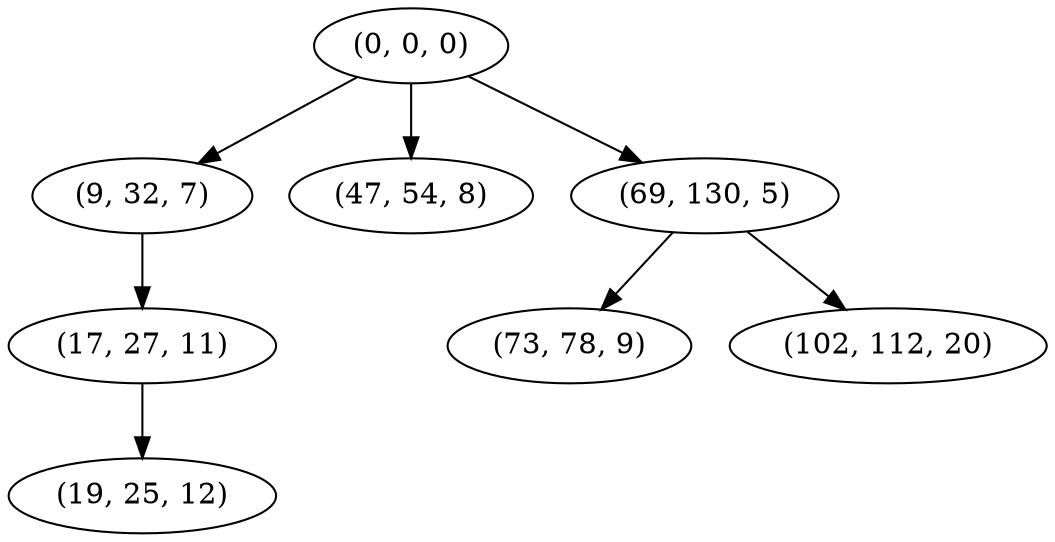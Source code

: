 digraph tree {
    "(0, 0, 0)";
    "(9, 32, 7)";
    "(17, 27, 11)";
    "(19, 25, 12)";
    "(47, 54, 8)";
    "(69, 130, 5)";
    "(73, 78, 9)";
    "(102, 112, 20)";
    "(0, 0, 0)" -> "(9, 32, 7)";
    "(0, 0, 0)" -> "(47, 54, 8)";
    "(0, 0, 0)" -> "(69, 130, 5)";
    "(9, 32, 7)" -> "(17, 27, 11)";
    "(17, 27, 11)" -> "(19, 25, 12)";
    "(69, 130, 5)" -> "(73, 78, 9)";
    "(69, 130, 5)" -> "(102, 112, 20)";
}
